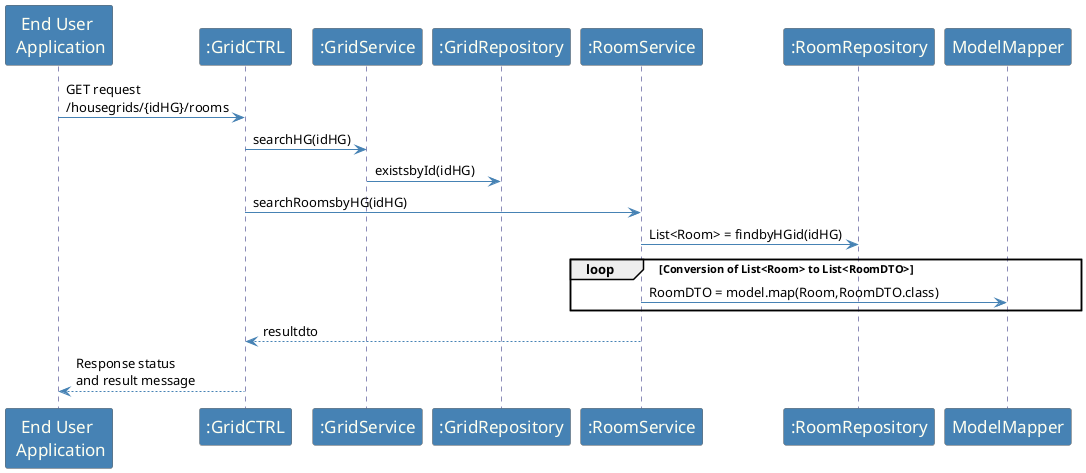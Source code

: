 @startuml

skinparam sequence {
	ArrowColor SteelBlue
	ActorBorderColor Dimgray
	LifeLineBorderColor MidnightBlue
	LifeLineBackgroundColor #A9DCDF

	ParticipantBorderColor Dimgray
	ParticipantBackgroundColor SteelBlue
	ParticipantFontName Calibri Bold
	ParticipantFontSize 17
	ParticipantFontColor Ivory

	ActorBackgroundColor SteelBlue
	ActorFontColor MidnightBlue
	ActorFontSize 17
	ActorFontName Aapex
}

skinparam note {
BorderColor SteelBlue
}

"End User \n Application" -> ":GridCTRL": GET request \n/housegrids/{idHG}/rooms

":GridCTRL" -> ":GridService" : searchHG(idHG)

":GridService" -> ":GridRepository" : existsbyId(idHG)

":GridCTRL" -> ":RoomService" : searchRoomsbyHG(idHG)

":RoomService" -> ":RoomRepository" : List<Room> = findbyHGid(idHG)

loop  Conversion of List<Room> to List<RoomDTO>
":RoomService" -> "ModelMapper": RoomDTO = model.map(Room,RoomDTO.class)
end
":RoomService" --> ":GridCTRL" : resultdto

":GridCTRL" --> "End User \n Application" : Response status \nand result message
@enduml